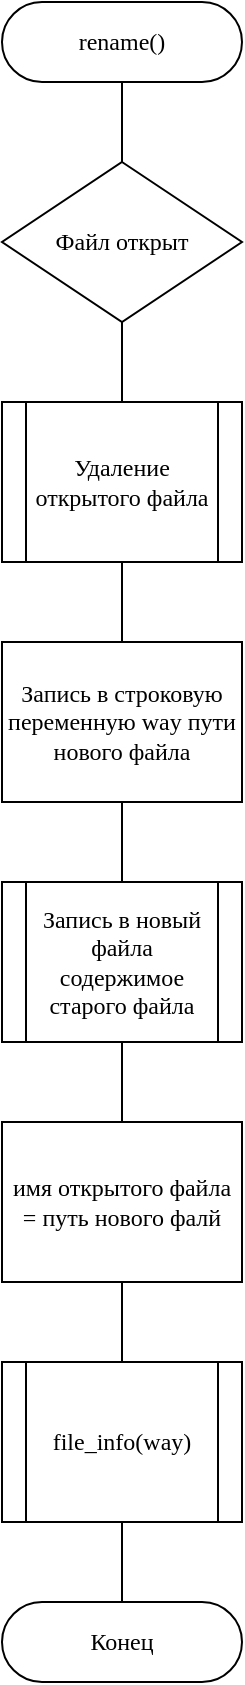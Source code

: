 <mxfile version="24.0.4" type="device">
  <diagram name="Страница — 1" id="f5qaqixOcX6vG_OhwR0j">
    <mxGraphModel dx="2647" dy="1703" grid="1" gridSize="10" guides="1" tooltips="1" connect="1" arrows="1" fold="1" page="1" pageScale="1" pageWidth="649" pageHeight="1011" math="0" shadow="0">
      <root>
        <mxCell id="0" />
        <mxCell id="1" parent="0" />
        <mxCell id="OJsQ_6PMIpKqbklDKm9F-10" style="edgeStyle=orthogonalEdgeStyle;rounded=0;orthogonalLoop=1;jettySize=auto;html=1;exitX=0.5;exitY=0.5;exitDx=0;exitDy=20;exitPerimeter=0;entryX=0.5;entryY=0;entryDx=0;entryDy=0;endArrow=none;endFill=0;fontFamily=Times New Roman;" edge="1" parent="1" source="OJsQ_6PMIpKqbklDKm9F-1" target="OJsQ_6PMIpKqbklDKm9F-2">
          <mxGeometry relative="1" as="geometry" />
        </mxCell>
        <mxCell id="OJsQ_6PMIpKqbklDKm9F-1" value="rename()" style="html=1;dashed=0;whiteSpace=wrap;shape=mxgraph.dfd.start;fontFamily=Times New Roman;" vertex="1" parent="1">
          <mxGeometry x="40" y="40" width="120" height="40" as="geometry" />
        </mxCell>
        <mxCell id="OJsQ_6PMIpKqbklDKm9F-11" style="edgeStyle=orthogonalEdgeStyle;rounded=0;orthogonalLoop=1;jettySize=auto;html=1;exitX=0.5;exitY=1;exitDx=0;exitDy=0;entryX=0.5;entryY=0;entryDx=0;entryDy=0;endArrow=none;endFill=0;fontFamily=Times New Roman;" edge="1" parent="1" source="OJsQ_6PMIpKqbklDKm9F-2" target="OJsQ_6PMIpKqbklDKm9F-4">
          <mxGeometry relative="1" as="geometry" />
        </mxCell>
        <mxCell id="OJsQ_6PMIpKqbklDKm9F-2" value="Файл открыт" style="rhombus;whiteSpace=wrap;html=1;fontFamily=Times New Roman;" vertex="1" parent="1">
          <mxGeometry x="40" y="120" width="120" height="80" as="geometry" />
        </mxCell>
        <mxCell id="OJsQ_6PMIpKqbklDKm9F-12" value="" style="edgeStyle=orthogonalEdgeStyle;rounded=0;orthogonalLoop=1;jettySize=auto;html=1;endArrow=none;endFill=0;fontFamily=Times New Roman;" edge="1" parent="1" source="OJsQ_6PMIpKqbklDKm9F-4" target="OJsQ_6PMIpKqbklDKm9F-5">
          <mxGeometry relative="1" as="geometry" />
        </mxCell>
        <mxCell id="OJsQ_6PMIpKqbklDKm9F-4" value="Удаление открытого файла" style="shape=process;whiteSpace=wrap;html=1;backgroundOutline=1;fontFamily=Times New Roman;" vertex="1" parent="1">
          <mxGeometry x="40" y="240" width="120" height="80" as="geometry" />
        </mxCell>
        <mxCell id="OJsQ_6PMIpKqbklDKm9F-13" style="edgeStyle=orthogonalEdgeStyle;rounded=0;orthogonalLoop=1;jettySize=auto;html=1;exitX=0.5;exitY=1;exitDx=0;exitDy=0;entryX=0.5;entryY=0;entryDx=0;entryDy=0;endArrow=none;endFill=0;fontFamily=Times New Roman;" edge="1" parent="1" source="OJsQ_6PMIpKqbklDKm9F-5" target="OJsQ_6PMIpKqbklDKm9F-6">
          <mxGeometry relative="1" as="geometry" />
        </mxCell>
        <mxCell id="OJsQ_6PMIpKqbklDKm9F-5" value="Запись в строковую переменную way пути нового файла" style="rounded=0;whiteSpace=wrap;html=1;fontFamily=Times New Roman;" vertex="1" parent="1">
          <mxGeometry x="40" y="360" width="120" height="80" as="geometry" />
        </mxCell>
        <mxCell id="OJsQ_6PMIpKqbklDKm9F-14" style="edgeStyle=orthogonalEdgeStyle;rounded=0;orthogonalLoop=1;jettySize=auto;html=1;exitX=0.5;exitY=1;exitDx=0;exitDy=0;entryX=0.5;entryY=0;entryDx=0;entryDy=0;endArrow=none;endFill=0;fontFamily=Times New Roman;" edge="1" parent="1" source="OJsQ_6PMIpKqbklDKm9F-6" target="OJsQ_6PMIpKqbklDKm9F-7">
          <mxGeometry relative="1" as="geometry" />
        </mxCell>
        <mxCell id="OJsQ_6PMIpKqbklDKm9F-6" value="Запись в новый файла содержимое старого файла" style="shape=process;whiteSpace=wrap;html=1;backgroundOutline=1;fontFamily=Times New Roman;" vertex="1" parent="1">
          <mxGeometry x="40" y="480" width="120" height="80" as="geometry" />
        </mxCell>
        <mxCell id="OJsQ_6PMIpKqbklDKm9F-15" style="edgeStyle=orthogonalEdgeStyle;rounded=0;orthogonalLoop=1;jettySize=auto;html=1;exitX=0.5;exitY=1;exitDx=0;exitDy=0;entryX=0.5;entryY=0;entryDx=0;entryDy=0;endArrow=none;endFill=0;fontFamily=Times New Roman;" edge="1" parent="1" source="OJsQ_6PMIpKqbklDKm9F-7" target="OJsQ_6PMIpKqbklDKm9F-8">
          <mxGeometry relative="1" as="geometry" />
        </mxCell>
        <mxCell id="OJsQ_6PMIpKqbklDKm9F-7" value="имя открытого файла = путь нового фалй" style="rounded=0;whiteSpace=wrap;html=1;fontFamily=Times New Roman;" vertex="1" parent="1">
          <mxGeometry x="40" y="600" width="120" height="80" as="geometry" />
        </mxCell>
        <mxCell id="OJsQ_6PMIpKqbklDKm9F-8" value="file_info(way)" style="shape=process;whiteSpace=wrap;html=1;backgroundOutline=1;fontFamily=Times New Roman;" vertex="1" parent="1">
          <mxGeometry x="40" y="720" width="120" height="80" as="geometry" />
        </mxCell>
        <mxCell id="OJsQ_6PMIpKqbklDKm9F-9" value="Конец" style="html=1;dashed=0;whiteSpace=wrap;shape=mxgraph.dfd.start;fontFamily=Times New Roman;" vertex="1" parent="1">
          <mxGeometry x="40" y="840" width="120" height="40" as="geometry" />
        </mxCell>
        <mxCell id="OJsQ_6PMIpKqbklDKm9F-16" style="edgeStyle=orthogonalEdgeStyle;rounded=0;orthogonalLoop=1;jettySize=auto;html=1;exitX=0.5;exitY=1;exitDx=0;exitDy=0;entryX=0.5;entryY=0.5;entryDx=0;entryDy=-20;entryPerimeter=0;endArrow=none;endFill=0;fontFamily=Times New Roman;" edge="1" parent="1" source="OJsQ_6PMIpKqbklDKm9F-8" target="OJsQ_6PMIpKqbklDKm9F-9">
          <mxGeometry relative="1" as="geometry" />
        </mxCell>
      </root>
    </mxGraphModel>
  </diagram>
</mxfile>
